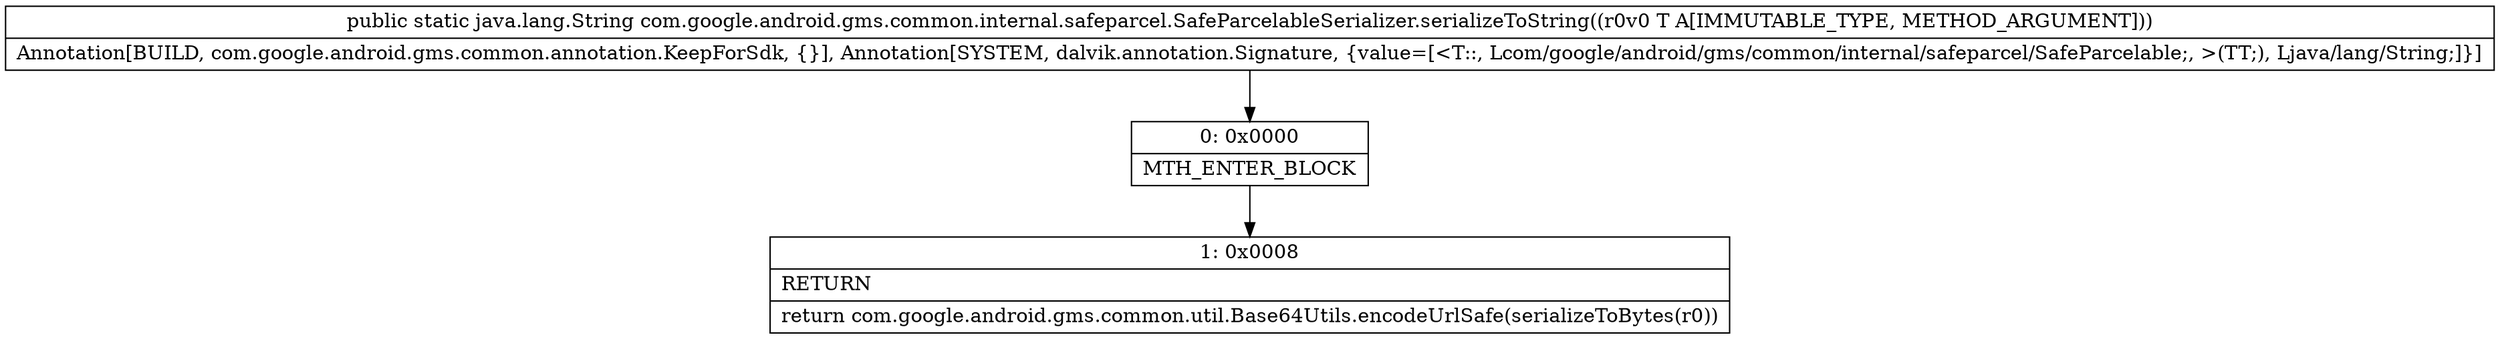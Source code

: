 digraph "CFG forcom.google.android.gms.common.internal.safeparcel.SafeParcelableSerializer.serializeToString(Lcom\/google\/android\/gms\/common\/internal\/safeparcel\/SafeParcelable;)Ljava\/lang\/String;" {
Node_0 [shape=record,label="{0\:\ 0x0000|MTH_ENTER_BLOCK\l}"];
Node_1 [shape=record,label="{1\:\ 0x0008|RETURN\l|return com.google.android.gms.common.util.Base64Utils.encodeUrlSafe(serializeToBytes(r0))\l}"];
MethodNode[shape=record,label="{public static java.lang.String com.google.android.gms.common.internal.safeparcel.SafeParcelableSerializer.serializeToString((r0v0 T A[IMMUTABLE_TYPE, METHOD_ARGUMENT]))  | Annotation[BUILD, com.google.android.gms.common.annotation.KeepForSdk, \{\}], Annotation[SYSTEM, dalvik.annotation.Signature, \{value=[\<T::, Lcom\/google\/android\/gms\/common\/internal\/safeparcel\/SafeParcelable;, \>(TT;), Ljava\/lang\/String;]\}]\l}"];
MethodNode -> Node_0;
Node_0 -> Node_1;
}

